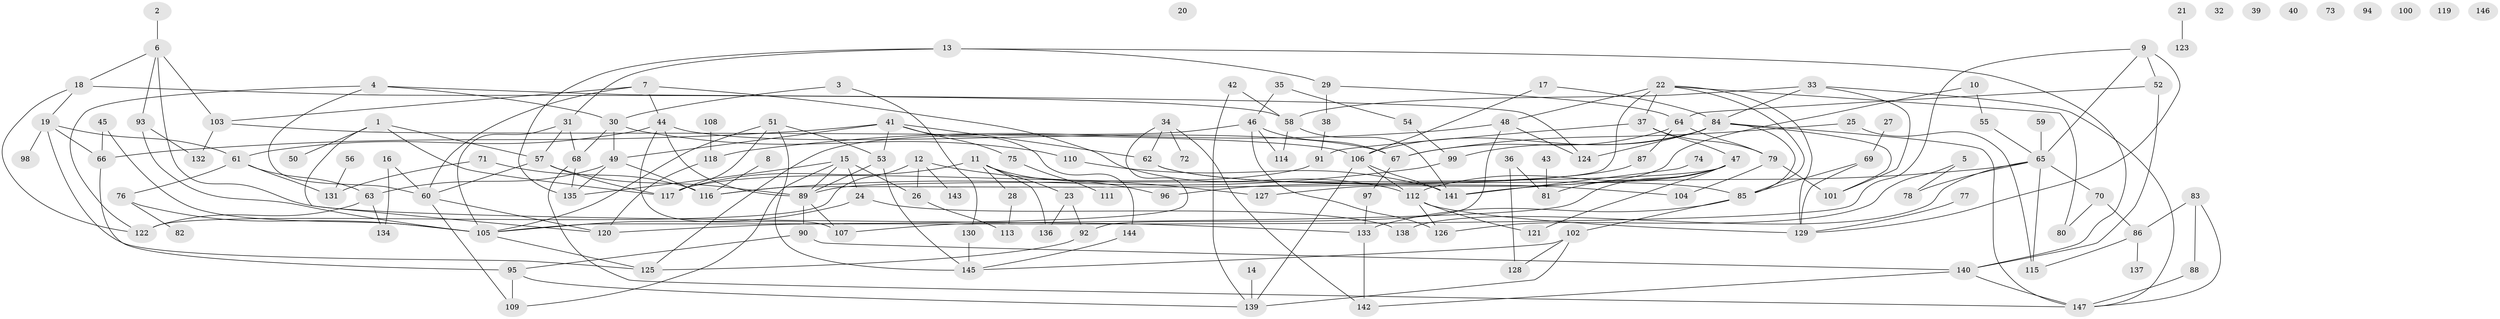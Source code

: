 // coarse degree distribution, {6: 0.07407407407407407, 10: 0.018518518518518517, 4: 0.1111111111111111, 3: 0.09259259259259259, 16: 0.018518518518518517, 1: 0.1111111111111111, 11: 0.018518518518518517, 2: 0.2037037037037037, 14: 0.018518518518518517, 12: 0.018518518518518517, 5: 0.07407407407407407, 0: 0.18518518518518517, 19: 0.018518518518518517, 9: 0.018518518518518517, 8: 0.018518518518518517}
// Generated by graph-tools (version 1.1) at 2025/16/03/04/25 18:16:27]
// undirected, 147 vertices, 226 edges
graph export_dot {
graph [start="1"]
  node [color=gray90,style=filled];
  1;
  2;
  3;
  4;
  5;
  6;
  7;
  8;
  9;
  10;
  11;
  12;
  13;
  14;
  15;
  16;
  17;
  18;
  19;
  20;
  21;
  22;
  23;
  24;
  25;
  26;
  27;
  28;
  29;
  30;
  31;
  32;
  33;
  34;
  35;
  36;
  37;
  38;
  39;
  40;
  41;
  42;
  43;
  44;
  45;
  46;
  47;
  48;
  49;
  50;
  51;
  52;
  53;
  54;
  55;
  56;
  57;
  58;
  59;
  60;
  61;
  62;
  63;
  64;
  65;
  66;
  67;
  68;
  69;
  70;
  71;
  72;
  73;
  74;
  75;
  76;
  77;
  78;
  79;
  80;
  81;
  82;
  83;
  84;
  85;
  86;
  87;
  88;
  89;
  90;
  91;
  92;
  93;
  94;
  95;
  96;
  97;
  98;
  99;
  100;
  101;
  102;
  103;
  104;
  105;
  106;
  107;
  108;
  109;
  110;
  111;
  112;
  113;
  114;
  115;
  116;
  117;
  118;
  119;
  120;
  121;
  122;
  123;
  124;
  125;
  126;
  127;
  128;
  129;
  130;
  131;
  132;
  133;
  134;
  135;
  136;
  137;
  138;
  139;
  140;
  141;
  142;
  143;
  144;
  145;
  146;
  147;
  1 -- 50;
  1 -- 57;
  1 -- 117;
  1 -- 120;
  2 -- 6;
  3 -- 30;
  3 -- 130;
  4 -- 30;
  4 -- 60;
  4 -- 122;
  4 -- 124;
  5 -- 78;
  5 -- 126;
  6 -- 18;
  6 -- 93;
  6 -- 103;
  6 -- 133;
  7 -- 44;
  7 -- 60;
  7 -- 103;
  7 -- 112;
  8 -- 116;
  9 -- 52;
  9 -- 65;
  9 -- 120;
  9 -- 129;
  10 -- 55;
  10 -- 127;
  11 -- 23;
  11 -- 28;
  11 -- 96;
  11 -- 117;
  11 -- 136;
  12 -- 26;
  12 -- 122;
  12 -- 127;
  12 -- 143;
  13 -- 29;
  13 -- 31;
  13 -- 135;
  13 -- 140;
  14 -- 139;
  15 -- 24;
  15 -- 26;
  15 -- 89;
  15 -- 109;
  15 -- 135;
  16 -- 60;
  16 -- 134;
  17 -- 84;
  17 -- 106;
  18 -- 19;
  18 -- 58;
  18 -- 122;
  19 -- 61;
  19 -- 66;
  19 -- 98;
  19 -- 125;
  21 -- 123;
  22 -- 37;
  22 -- 48;
  22 -- 80;
  22 -- 85;
  22 -- 116;
  22 -- 129;
  23 -- 92;
  23 -- 136;
  24 -- 105;
  24 -- 138;
  25 -- 67;
  25 -- 115;
  26 -- 113;
  27 -- 69;
  28 -- 113;
  29 -- 38;
  29 -- 64;
  30 -- 49;
  30 -- 68;
  30 -- 110;
  31 -- 57;
  31 -- 68;
  31 -- 105;
  33 -- 58;
  33 -- 84;
  33 -- 101;
  33 -- 147;
  34 -- 62;
  34 -- 72;
  34 -- 105;
  34 -- 142;
  35 -- 46;
  35 -- 54;
  36 -- 81;
  36 -- 128;
  37 -- 47;
  37 -- 79;
  37 -- 91;
  38 -- 91;
  41 -- 49;
  41 -- 53;
  41 -- 62;
  41 -- 66;
  41 -- 75;
  41 -- 144;
  42 -- 58;
  42 -- 139;
  43 -- 81;
  44 -- 61;
  44 -- 67;
  44 -- 89;
  44 -- 107;
  45 -- 66;
  45 -- 105;
  46 -- 67;
  46 -- 114;
  46 -- 125;
  46 -- 126;
  47 -- 81;
  47 -- 89;
  47 -- 107;
  47 -- 112;
  47 -- 121;
  48 -- 92;
  48 -- 118;
  48 -- 124;
  49 -- 63;
  49 -- 116;
  49 -- 135;
  51 -- 53;
  51 -- 105;
  51 -- 117;
  51 -- 145;
  52 -- 64;
  52 -- 140;
  53 -- 89;
  53 -- 145;
  54 -- 99;
  55 -- 65;
  56 -- 131;
  57 -- 60;
  57 -- 89;
  57 -- 117;
  58 -- 114;
  58 -- 141;
  59 -- 65;
  60 -- 109;
  60 -- 120;
  61 -- 63;
  61 -- 76;
  61 -- 131;
  62 -- 85;
  62 -- 104;
  63 -- 122;
  63 -- 134;
  64 -- 67;
  64 -- 79;
  64 -- 87;
  65 -- 70;
  65 -- 78;
  65 -- 115;
  65 -- 138;
  65 -- 141;
  66 -- 95;
  67 -- 97;
  68 -- 135;
  68 -- 147;
  69 -- 85;
  69 -- 129;
  70 -- 80;
  70 -- 86;
  71 -- 116;
  71 -- 131;
  74 -- 141;
  75 -- 111;
  76 -- 82;
  76 -- 105;
  77 -- 129;
  79 -- 101;
  79 -- 104;
  83 -- 86;
  83 -- 88;
  83 -- 147;
  84 -- 85;
  84 -- 99;
  84 -- 101;
  84 -- 106;
  84 -- 124;
  84 -- 147;
  85 -- 102;
  85 -- 133;
  86 -- 115;
  86 -- 137;
  87 -- 96;
  88 -- 147;
  89 -- 90;
  89 -- 107;
  90 -- 95;
  90 -- 140;
  91 -- 117;
  92 -- 125;
  93 -- 105;
  93 -- 132;
  95 -- 109;
  95 -- 139;
  97 -- 133;
  99 -- 116;
  102 -- 128;
  102 -- 139;
  102 -- 145;
  103 -- 106;
  103 -- 132;
  105 -- 125;
  106 -- 112;
  106 -- 139;
  106 -- 141;
  108 -- 118;
  110 -- 141;
  112 -- 121;
  112 -- 126;
  112 -- 129;
  118 -- 120;
  130 -- 145;
  133 -- 142;
  140 -- 142;
  140 -- 147;
  144 -- 145;
}
